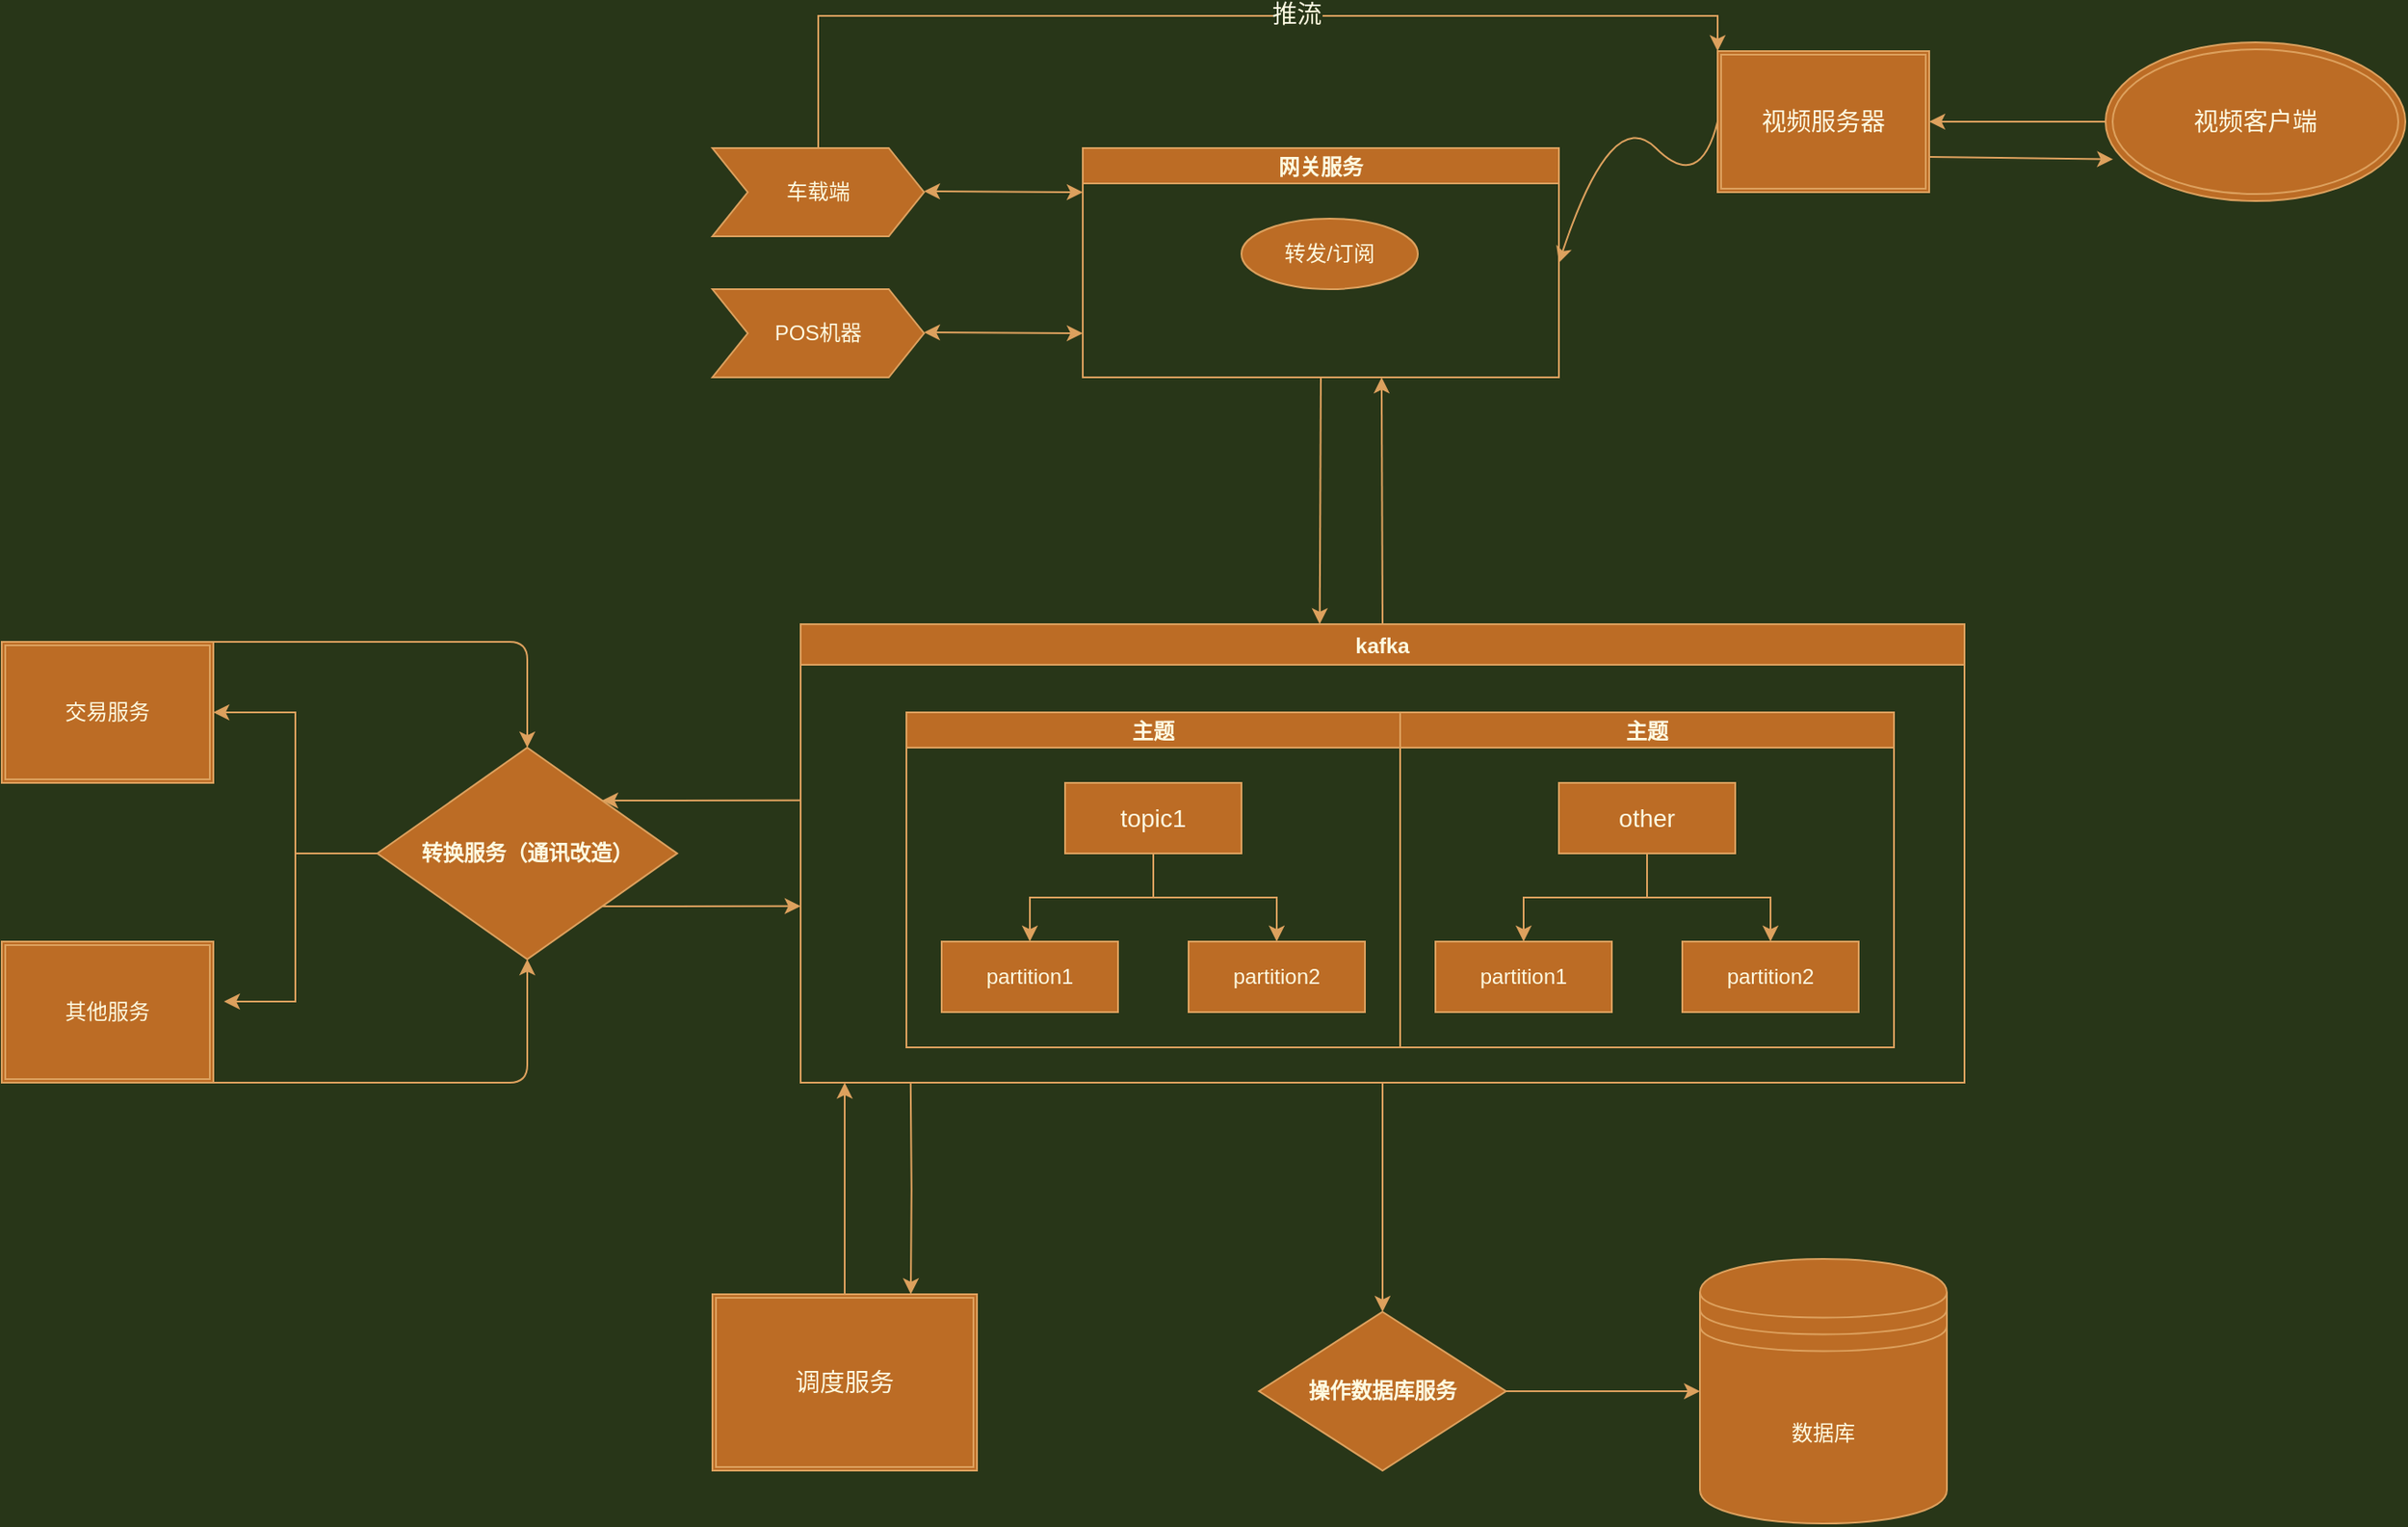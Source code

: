 <mxfile version="15.6.8" type="github">
  <diagram id="n3MaCTVb5JXNfdPg11m9" name="Page-1">
    <mxGraphModel dx="2487" dy="896" grid="1" gridSize="10" guides="1" tooltips="1" connect="1" arrows="1" fold="1" page="1" pageScale="1" pageWidth="827" pageHeight="1169" background="#283618" math="0" shadow="0">
      <root>
        <mxCell id="0" />
        <mxCell id="1" parent="0" />
        <mxCell id="E61O95-FBvWglqyfgdAV-108" style="edgeStyle=none;rounded=0;orthogonalLoop=1;jettySize=auto;html=1;exitX=0.5;exitY=1;exitDx=0;exitDy=0;entryX=0.446;entryY=0;entryDx=0;entryDy=0;entryPerimeter=0;fontSize=14;labelBackgroundColor=#283618;strokeColor=#DDA15E;fontColor=#FEFAE0;" edge="1" parent="1" source="E61O95-FBvWglqyfgdAV-2" target="E61O95-FBvWglqyfgdAV-48">
          <mxGeometry relative="1" as="geometry" />
        </mxCell>
        <mxCell id="E61O95-FBvWglqyfgdAV-2" value="网关服务" style="swimlane;startSize=20;horizontal=1;containerType=tree;fillColor=#BC6C25;strokeColor=#DDA15E;fontColor=#FEFAE0;" vertex="1" parent="1">
          <mxGeometry x="200" y="120" width="270" height="130" as="geometry" />
        </mxCell>
        <mxCell id="E61O95-FBvWglqyfgdAV-7" value="转发/订阅" style="ellipse;whiteSpace=wrap;html=1;align=center;treeFolding=1;treeMoving=1;newEdgeStyle={&quot;edgeStyle&quot;:&quot;entityRelationEdgeStyle&quot;,&quot;startArrow&quot;:&quot;none&quot;,&quot;endArrow&quot;:&quot;none&quot;,&quot;segment&quot;:10,&quot;curved&quot;:1};fillColor=#BC6C25;strokeColor=#DDA15E;fontColor=#FEFAE0;" vertex="1" parent="E61O95-FBvWglqyfgdAV-2">
          <mxGeometry x="90" y="40" width="100" height="40" as="geometry" />
        </mxCell>
        <mxCell id="E61O95-FBvWglqyfgdAV-15" value="POS机器" style="shape=step;perimeter=stepPerimeter;whiteSpace=wrap;html=1;fixedSize=1;fillColor=#BC6C25;strokeColor=#DDA15E;fontColor=#FEFAE0;" vertex="1" parent="1">
          <mxGeometry x="-10" y="200" width="120" height="50" as="geometry" />
        </mxCell>
        <object label="" id="E61O95-FBvWglqyfgdAV-96">
          <mxCell style="edgeStyle=orthogonalEdgeStyle;rounded=0;orthogonalLoop=1;jettySize=auto;html=1;exitX=0.5;exitY=0;exitDx=0;exitDy=0;entryX=0;entryY=0;entryDx=0;entryDy=0;fontSize=14;labelBackgroundColor=#283618;strokeColor=#DDA15E;fontColor=#FEFAE0;" edge="1" parent="1" source="E61O95-FBvWglqyfgdAV-17" target="E61O95-FBvWglqyfgdAV-88">
            <mxGeometry relative="1" as="geometry" />
          </mxCell>
        </object>
        <mxCell id="E61O95-FBvWglqyfgdAV-97" value="推流" style="edgeLabel;html=1;align=center;verticalAlign=middle;resizable=0;points=[];fontSize=14;labelBackgroundColor=#283618;fontColor=#FEFAE0;" vertex="1" connectable="0" parent="E61O95-FBvWglqyfgdAV-96">
          <mxGeometry x="0.144" y="1" relative="1" as="geometry">
            <mxPoint as="offset" />
          </mxGeometry>
        </mxCell>
        <mxCell id="E61O95-FBvWglqyfgdAV-17" value="车载端" style="shape=step;perimeter=stepPerimeter;whiteSpace=wrap;html=1;fixedSize=1;fillColor=#BC6C25;strokeColor=#DDA15E;fontColor=#FEFAE0;" vertex="1" parent="1">
          <mxGeometry x="-10" y="120" width="120" height="50" as="geometry" />
        </mxCell>
        <mxCell id="E61O95-FBvWglqyfgdAV-56" value="" style="edgeStyle=orthogonalEdgeStyle;rounded=0;orthogonalLoop=1;jettySize=auto;html=1;labelBackgroundColor=#283618;strokeColor=#DDA15E;fontColor=#FEFAE0;" edge="1" parent="1" source="E61O95-FBvWglqyfgdAV-48" target="E61O95-FBvWglqyfgdAV-55">
          <mxGeometry relative="1" as="geometry" />
        </mxCell>
        <mxCell id="E61O95-FBvWglqyfgdAV-107" style="edgeStyle=none;rounded=0;orthogonalLoop=1;jettySize=auto;html=1;exitX=0.5;exitY=0;exitDx=0;exitDy=0;fontSize=14;labelBackgroundColor=#283618;strokeColor=#DDA15E;fontColor=#FEFAE0;" edge="1" parent="1" source="E61O95-FBvWglqyfgdAV-48">
          <mxGeometry relative="1" as="geometry">
            <mxPoint x="369.471" y="250" as="targetPoint" />
          </mxGeometry>
        </mxCell>
        <mxCell id="E61O95-FBvWglqyfgdAV-48" value="kafka" style="swimlane;fillColor=#BC6C25;strokeColor=#DDA15E;fontColor=#FEFAE0;" vertex="1" parent="1">
          <mxGeometry x="40" y="390" width="660" height="260" as="geometry">
            <mxRectangle x="40" y="390" width="60" height="23" as="alternateBounds" />
          </mxGeometry>
        </mxCell>
        <mxCell id="E61O95-FBvWglqyfgdAV-35" value="主题" style="swimlane;startSize=20;horizontal=1;childLayout=treeLayout;horizontalTree=0;resizable=0;containerType=tree;fillColor=#BC6C25;strokeColor=#DDA15E;fontColor=#FEFAE0;" vertex="1" parent="E61O95-FBvWglqyfgdAV-48">
          <mxGeometry x="60" y="50" width="280" height="190" as="geometry" />
        </mxCell>
        <mxCell id="E61O95-FBvWglqyfgdAV-36" value="&lt;font style=&quot;font-size: 14px&quot;&gt;topic1&lt;/font&gt;" style="whiteSpace=wrap;html=1;fillColor=#BC6C25;strokeColor=#DDA15E;fontColor=#FEFAE0;" vertex="1" parent="E61O95-FBvWglqyfgdAV-35">
          <mxGeometry x="90" y="40" width="100" height="40" as="geometry" />
        </mxCell>
        <mxCell id="E61O95-FBvWglqyfgdAV-37" value="partition1" style="whiteSpace=wrap;html=1;fillColor=#BC6C25;strokeColor=#DDA15E;fontColor=#FEFAE0;" vertex="1" parent="E61O95-FBvWglqyfgdAV-35">
          <mxGeometry x="20" y="130" width="100" height="40" as="geometry" />
        </mxCell>
        <mxCell id="E61O95-FBvWglqyfgdAV-38" value="" style="edgeStyle=elbowEdgeStyle;elbow=vertical;html=1;rounded=0;labelBackgroundColor=#283618;strokeColor=#DDA15E;fontColor=#FEFAE0;" edge="1" parent="E61O95-FBvWglqyfgdAV-35" source="E61O95-FBvWglqyfgdAV-36" target="E61O95-FBvWglqyfgdAV-37">
          <mxGeometry relative="1" as="geometry" />
        </mxCell>
        <mxCell id="E61O95-FBvWglqyfgdAV-39" value="partition2" style="whiteSpace=wrap;html=1;fillColor=#BC6C25;strokeColor=#DDA15E;fontColor=#FEFAE0;" vertex="1" parent="E61O95-FBvWglqyfgdAV-35">
          <mxGeometry x="160" y="130" width="100" height="40" as="geometry" />
        </mxCell>
        <mxCell id="E61O95-FBvWglqyfgdAV-40" value="" style="edgeStyle=elbowEdgeStyle;elbow=vertical;html=1;rounded=0;labelBackgroundColor=#283618;strokeColor=#DDA15E;fontColor=#FEFAE0;" edge="1" parent="E61O95-FBvWglqyfgdAV-35" source="E61O95-FBvWglqyfgdAV-36" target="E61O95-FBvWglqyfgdAV-39">
          <mxGeometry relative="1" as="geometry" />
        </mxCell>
        <mxCell id="E61O95-FBvWglqyfgdAV-49" value="主题" style="swimlane;startSize=20;horizontal=1;childLayout=treeLayout;horizontalTree=0;resizable=0;containerType=tree;fillColor=#BC6C25;strokeColor=#DDA15E;fontColor=#FEFAE0;" vertex="1" parent="E61O95-FBvWglqyfgdAV-48">
          <mxGeometry x="340" y="50" width="280" height="190" as="geometry" />
        </mxCell>
        <mxCell id="E61O95-FBvWglqyfgdAV-50" value="&lt;font style=&quot;font-size: 14px&quot;&gt;other&lt;/font&gt;" style="whiteSpace=wrap;html=1;fillColor=#BC6C25;strokeColor=#DDA15E;fontColor=#FEFAE0;" vertex="1" parent="E61O95-FBvWglqyfgdAV-49">
          <mxGeometry x="90" y="40" width="100" height="40" as="geometry" />
        </mxCell>
        <mxCell id="E61O95-FBvWglqyfgdAV-51" value="partition1" style="whiteSpace=wrap;html=1;fillColor=#BC6C25;strokeColor=#DDA15E;fontColor=#FEFAE0;" vertex="1" parent="E61O95-FBvWglqyfgdAV-49">
          <mxGeometry x="20" y="130" width="100" height="40" as="geometry" />
        </mxCell>
        <mxCell id="E61O95-FBvWglqyfgdAV-52" value="" style="edgeStyle=elbowEdgeStyle;elbow=vertical;html=1;rounded=0;labelBackgroundColor=#283618;strokeColor=#DDA15E;fontColor=#FEFAE0;" edge="1" parent="E61O95-FBvWglqyfgdAV-49" source="E61O95-FBvWglqyfgdAV-50" target="E61O95-FBvWglqyfgdAV-51">
          <mxGeometry relative="1" as="geometry" />
        </mxCell>
        <mxCell id="E61O95-FBvWglqyfgdAV-53" value="partition2" style="whiteSpace=wrap;html=1;fillColor=#BC6C25;strokeColor=#DDA15E;fontColor=#FEFAE0;" vertex="1" parent="E61O95-FBvWglqyfgdAV-49">
          <mxGeometry x="160" y="130" width="100" height="40" as="geometry" />
        </mxCell>
        <mxCell id="E61O95-FBvWglqyfgdAV-54" value="" style="edgeStyle=elbowEdgeStyle;elbow=vertical;html=1;rounded=0;labelBackgroundColor=#283618;strokeColor=#DDA15E;fontColor=#FEFAE0;" edge="1" parent="E61O95-FBvWglqyfgdAV-49" source="E61O95-FBvWglqyfgdAV-50" target="E61O95-FBvWglqyfgdAV-53">
          <mxGeometry relative="1" as="geometry" />
        </mxCell>
        <mxCell id="E61O95-FBvWglqyfgdAV-61" style="edgeStyle=orthogonalEdgeStyle;rounded=0;orthogonalLoop=1;jettySize=auto;html=1;entryX=0;entryY=0.5;entryDx=0;entryDy=0;labelBackgroundColor=#283618;strokeColor=#DDA15E;fontColor=#FEFAE0;" edge="1" parent="1" source="E61O95-FBvWglqyfgdAV-55" target="E61O95-FBvWglqyfgdAV-60">
          <mxGeometry relative="1" as="geometry" />
        </mxCell>
        <mxCell id="E61O95-FBvWglqyfgdAV-55" value="操作数据库服务" style="rhombus;whiteSpace=wrap;html=1;fontStyle=1;startSize=23;fillColor=#BC6C25;strokeColor=#DDA15E;fontColor=#FEFAE0;" vertex="1" parent="1">
          <mxGeometry x="300" y="780" width="140" height="90" as="geometry" />
        </mxCell>
        <mxCell id="E61O95-FBvWglqyfgdAV-79" style="edgeStyle=orthogonalEdgeStyle;rounded=0;orthogonalLoop=1;jettySize=auto;html=1;labelBackgroundColor=#283618;strokeColor=#DDA15E;fontColor=#FEFAE0;" edge="1" parent="1" source="E61O95-FBvWglqyfgdAV-58" target="E61O95-FBvWglqyfgdAV-77">
          <mxGeometry relative="1" as="geometry" />
        </mxCell>
        <mxCell id="E61O95-FBvWglqyfgdAV-80" style="edgeStyle=orthogonalEdgeStyle;rounded=0;orthogonalLoop=1;jettySize=auto;html=1;entryX=1.05;entryY=0.425;entryDx=0;entryDy=0;entryPerimeter=0;labelBackgroundColor=#283618;strokeColor=#DDA15E;fontColor=#FEFAE0;" edge="1" parent="1" source="E61O95-FBvWglqyfgdAV-58" target="E61O95-FBvWglqyfgdAV-78">
          <mxGeometry relative="1" as="geometry" />
        </mxCell>
        <mxCell id="E61O95-FBvWglqyfgdAV-109" style="edgeStyle=none;rounded=0;orthogonalLoop=1;jettySize=auto;html=1;exitX=1;exitY=1;exitDx=0;exitDy=0;fontSize=14;labelBackgroundColor=#283618;strokeColor=#DDA15E;fontColor=#FEFAE0;" edge="1" parent="1" source="E61O95-FBvWglqyfgdAV-58">
          <mxGeometry relative="1" as="geometry">
            <mxPoint x="40" y="549.882" as="targetPoint" />
          </mxGeometry>
        </mxCell>
        <mxCell id="E61O95-FBvWglqyfgdAV-111" style="edgeStyle=none;rounded=0;orthogonalLoop=1;jettySize=auto;html=1;exitX=1;exitY=0;exitDx=0;exitDy=0;fontSize=14;entryX=1;entryY=0;entryDx=0;entryDy=0;labelBackgroundColor=#283618;strokeColor=#DDA15E;fontColor=#FEFAE0;" edge="1" parent="1" target="E61O95-FBvWglqyfgdAV-58">
          <mxGeometry relative="1" as="geometry">
            <mxPoint x="40" y="489.882" as="sourcePoint" />
          </mxGeometry>
        </mxCell>
        <mxCell id="E61O95-FBvWglqyfgdAV-58" value="转换服务（通讯改造）" style="rhombus;whiteSpace=wrap;html=1;fontStyle=1;startSize=23;fillColor=#BC6C25;strokeColor=#DDA15E;fontColor=#FEFAE0;" vertex="1" parent="1">
          <mxGeometry x="-200" y="460" width="170" height="120" as="geometry" />
        </mxCell>
        <mxCell id="E61O95-FBvWglqyfgdAV-60" value="数据库" style="shape=datastore;whiteSpace=wrap;html=1;fillColor=#BC6C25;strokeColor=#DDA15E;fontColor=#FEFAE0;" vertex="1" parent="1">
          <mxGeometry x="550" y="750" width="140" height="150" as="geometry" />
        </mxCell>
        <mxCell id="E61O95-FBvWglqyfgdAV-75" value="" style="endArrow=classic;startArrow=classic;html=1;rounded=0;labelBackgroundColor=#283618;strokeColor=#DDA15E;fontColor=#FEFAE0;" edge="1" parent="1">
          <mxGeometry width="50" height="50" relative="1" as="geometry">
            <mxPoint x="110" y="224.5" as="sourcePoint" />
            <mxPoint x="200" y="225" as="targetPoint" />
          </mxGeometry>
        </mxCell>
        <mxCell id="E61O95-FBvWglqyfgdAV-76" value="" style="endArrow=classic;startArrow=classic;html=1;rounded=0;labelBackgroundColor=#283618;strokeColor=#DDA15E;fontColor=#FEFAE0;" edge="1" parent="1">
          <mxGeometry width="50" height="50" relative="1" as="geometry">
            <mxPoint x="110" y="144.5" as="sourcePoint" />
            <mxPoint x="200" y="145" as="targetPoint" />
          </mxGeometry>
        </mxCell>
        <mxCell id="E61O95-FBvWglqyfgdAV-77" value="交易服务" style="shape=ext;double=1;rounded=0;whiteSpace=wrap;html=1;fillColor=#BC6C25;strokeColor=#DDA15E;fontColor=#FEFAE0;" vertex="1" parent="1">
          <mxGeometry x="-413" y="400" width="120" height="80" as="geometry" />
        </mxCell>
        <mxCell id="E61O95-FBvWglqyfgdAV-78" value="其他服务" style="shape=ext;double=1;rounded=0;whiteSpace=wrap;html=1;fillColor=#BC6C25;strokeColor=#DDA15E;fontColor=#FEFAE0;" vertex="1" parent="1">
          <mxGeometry x="-413" y="570" width="120" height="80" as="geometry" />
        </mxCell>
        <mxCell id="E61O95-FBvWglqyfgdAV-100" style="edgeStyle=orthogonalEdgeStyle;rounded=0;orthogonalLoop=1;jettySize=auto;html=1;fontSize=14;labelBackgroundColor=#283618;strokeColor=#DDA15E;fontColor=#FEFAE0;" edge="1" parent="1" source="E61O95-FBvWglqyfgdAV-87">
          <mxGeometry relative="1" as="geometry">
            <mxPoint x="65" y="650" as="targetPoint" />
          </mxGeometry>
        </mxCell>
        <mxCell id="E61O95-FBvWglqyfgdAV-101" style="edgeStyle=orthogonalEdgeStyle;rounded=0;orthogonalLoop=1;jettySize=auto;html=1;exitX=0.75;exitY=0;exitDx=0;exitDy=0;fontSize=14;entryX=0.75;entryY=0;entryDx=0;entryDy=0;labelBackgroundColor=#283618;strokeColor=#DDA15E;fontColor=#FEFAE0;" edge="1" parent="1" target="E61O95-FBvWglqyfgdAV-87">
          <mxGeometry relative="1" as="geometry">
            <mxPoint x="102.412" y="650" as="sourcePoint" />
          </mxGeometry>
        </mxCell>
        <mxCell id="E61O95-FBvWglqyfgdAV-87" value="&lt;font style=&quot;font-size: 14px&quot;&gt;调度服务&lt;/font&gt;" style="shape=ext;double=1;rounded=0;whiteSpace=wrap;html=1;fillColor=#BC6C25;strokeColor=#DDA15E;fontColor=#FEFAE0;" vertex="1" parent="1">
          <mxGeometry x="-10" y="770" width="150" height="100" as="geometry" />
        </mxCell>
        <mxCell id="E61O95-FBvWglqyfgdAV-106" style="edgeStyle=none;rounded=0;orthogonalLoop=1;jettySize=auto;html=1;exitX=1;exitY=0.75;exitDx=0;exitDy=0;entryX=0.025;entryY=0.737;entryDx=0;entryDy=0;entryPerimeter=0;fontSize=14;labelBackgroundColor=#283618;strokeColor=#DDA15E;fontColor=#FEFAE0;" edge="1" parent="1" source="E61O95-FBvWglqyfgdAV-88" target="E61O95-FBvWglqyfgdAV-91">
          <mxGeometry relative="1" as="geometry" />
        </mxCell>
        <mxCell id="E61O95-FBvWglqyfgdAV-88" value="视频服务器" style="shape=ext;double=1;rounded=0;whiteSpace=wrap;html=1;fontSize=14;fillColor=#BC6C25;strokeColor=#DDA15E;fontColor=#FEFAE0;" vertex="1" parent="1">
          <mxGeometry x="560" y="65" width="120" height="80" as="geometry" />
        </mxCell>
        <mxCell id="E61O95-FBvWglqyfgdAV-105" style="edgeStyle=none;rounded=0;orthogonalLoop=1;jettySize=auto;html=1;entryX=1;entryY=0.5;entryDx=0;entryDy=0;fontSize=14;labelBackgroundColor=#283618;strokeColor=#DDA15E;fontColor=#FEFAE0;" edge="1" parent="1" source="E61O95-FBvWglqyfgdAV-91" target="E61O95-FBvWglqyfgdAV-88">
          <mxGeometry relative="1" as="geometry" />
        </mxCell>
        <mxCell id="E61O95-FBvWglqyfgdAV-91" value="视频客户端" style="ellipse;shape=doubleEllipse;whiteSpace=wrap;html=1;fontSize=14;fillColor=#BC6C25;strokeColor=#DDA15E;fontColor=#FEFAE0;" vertex="1" parent="1">
          <mxGeometry x="780" y="60" width="170" height="90" as="geometry" />
        </mxCell>
        <mxCell id="E61O95-FBvWglqyfgdAV-94" value="" style="curved=1;endArrow=classic;html=1;rounded=0;fontSize=14;entryX=1;entryY=0.5;entryDx=0;entryDy=0;exitX=0;exitY=0.5;exitDx=0;exitDy=0;labelBackgroundColor=#283618;strokeColor=#DDA15E;fontColor=#FEFAE0;" edge="1" parent="1" source="E61O95-FBvWglqyfgdAV-88" target="E61O95-FBvWglqyfgdAV-2">
          <mxGeometry width="50" height="50" relative="1" as="geometry">
            <mxPoint x="500" y="145" as="sourcePoint" />
            <mxPoint x="550" y="95" as="targetPoint" />
            <Array as="points">
              <mxPoint x="550" y="145" />
              <mxPoint x="500" y="95" />
            </Array>
          </mxGeometry>
        </mxCell>
        <mxCell id="E61O95-FBvWglqyfgdAV-118" value="" style="edgeStyle=segmentEdgeStyle;endArrow=classic;html=1;rounded=1;sketch=0;fontColor=#FEFAE0;strokeColor=#DDA15E;fillColor=#BC6C25;curved=0;exitX=1;exitY=1;exitDx=0;exitDy=0;entryX=0.5;entryY=1;entryDx=0;entryDy=0;" edge="1" parent="1" source="E61O95-FBvWglqyfgdAV-78" target="E61O95-FBvWglqyfgdAV-58">
          <mxGeometry width="50" height="50" relative="1" as="geometry">
            <mxPoint x="-240" y="690" as="sourcePoint" />
            <mxPoint x="-190" y="640" as="targetPoint" />
          </mxGeometry>
        </mxCell>
        <mxCell id="E61O95-FBvWglqyfgdAV-119" value="" style="edgeStyle=segmentEdgeStyle;endArrow=classic;html=1;rounded=1;sketch=0;fontColor=#FEFAE0;strokeColor=#DDA15E;fillColor=#BC6C25;curved=0;exitX=1;exitY=1;exitDx=0;exitDy=0;entryX=0.5;entryY=0;entryDx=0;entryDy=0;" edge="1" parent="1" target="E61O95-FBvWglqyfgdAV-58">
          <mxGeometry width="50" height="50" relative="1" as="geometry">
            <mxPoint x="-293" y="400" as="sourcePoint" />
            <mxPoint x="-115" y="330" as="targetPoint" />
          </mxGeometry>
        </mxCell>
      </root>
    </mxGraphModel>
  </diagram>
</mxfile>
